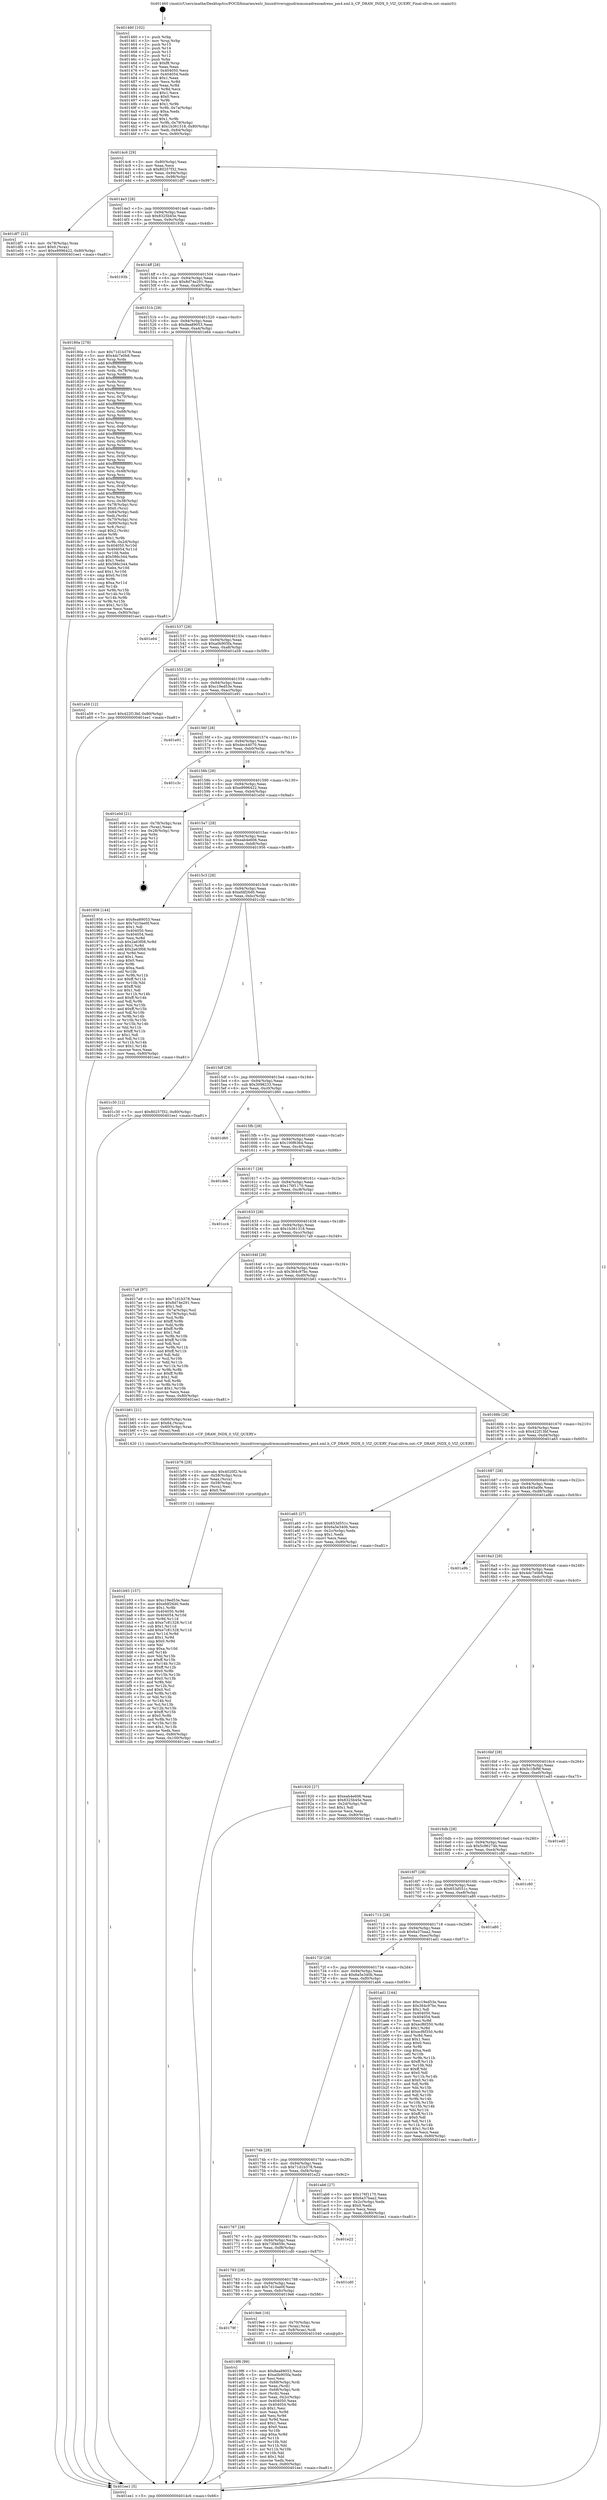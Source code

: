 digraph "0x401460" {
  label = "0x401460 (/mnt/c/Users/mathe/Desktop/tcc/POCII/binaries/extr_linuxdriversgpudrmmsmadrenoadreno_pm4.xml.h_CP_DRAW_INDX_0_VIZ_QUERY_Final-ollvm.out::main(0))"
  labelloc = "t"
  node[shape=record]

  Entry [label="",width=0.3,height=0.3,shape=circle,fillcolor=black,style=filled]
  "0x4014c6" [label="{
     0x4014c6 [29]\l
     | [instrs]\l
     &nbsp;&nbsp;0x4014c6 \<+3\>: mov -0x80(%rbp),%eax\l
     &nbsp;&nbsp;0x4014c9 \<+2\>: mov %eax,%ecx\l
     &nbsp;&nbsp;0x4014cb \<+6\>: sub $0x80257f32,%ecx\l
     &nbsp;&nbsp;0x4014d1 \<+6\>: mov %eax,-0x94(%rbp)\l
     &nbsp;&nbsp;0x4014d7 \<+6\>: mov %ecx,-0x98(%rbp)\l
     &nbsp;&nbsp;0x4014dd \<+6\>: je 0000000000401df7 \<main+0x997\>\l
  }"]
  "0x401df7" [label="{
     0x401df7 [22]\l
     | [instrs]\l
     &nbsp;&nbsp;0x401df7 \<+4\>: mov -0x78(%rbp),%rax\l
     &nbsp;&nbsp;0x401dfb \<+6\>: movl $0x0,(%rax)\l
     &nbsp;&nbsp;0x401e01 \<+7\>: movl $0xe8996422,-0x80(%rbp)\l
     &nbsp;&nbsp;0x401e08 \<+5\>: jmp 0000000000401ee1 \<main+0xa81\>\l
  }"]
  "0x4014e3" [label="{
     0x4014e3 [28]\l
     | [instrs]\l
     &nbsp;&nbsp;0x4014e3 \<+5\>: jmp 00000000004014e8 \<main+0x88\>\l
     &nbsp;&nbsp;0x4014e8 \<+6\>: mov -0x94(%rbp),%eax\l
     &nbsp;&nbsp;0x4014ee \<+5\>: sub $0x8325b45e,%eax\l
     &nbsp;&nbsp;0x4014f3 \<+6\>: mov %eax,-0x9c(%rbp)\l
     &nbsp;&nbsp;0x4014f9 \<+6\>: je 000000000040193b \<main+0x4db\>\l
  }"]
  Exit [label="",width=0.3,height=0.3,shape=circle,fillcolor=black,style=filled,peripheries=2]
  "0x40193b" [label="{
     0x40193b\l
  }", style=dashed]
  "0x4014ff" [label="{
     0x4014ff [28]\l
     | [instrs]\l
     &nbsp;&nbsp;0x4014ff \<+5\>: jmp 0000000000401504 \<main+0xa4\>\l
     &nbsp;&nbsp;0x401504 \<+6\>: mov -0x94(%rbp),%eax\l
     &nbsp;&nbsp;0x40150a \<+5\>: sub $0x8d74e291,%eax\l
     &nbsp;&nbsp;0x40150f \<+6\>: mov %eax,-0xa0(%rbp)\l
     &nbsp;&nbsp;0x401515 \<+6\>: je 000000000040180a \<main+0x3aa\>\l
  }"]
  "0x401b93" [label="{
     0x401b93 [157]\l
     | [instrs]\l
     &nbsp;&nbsp;0x401b93 \<+5\>: mov $0xc19ed53e,%esi\l
     &nbsp;&nbsp;0x401b98 \<+5\>: mov $0xefdf26d0,%edx\l
     &nbsp;&nbsp;0x401b9d \<+3\>: mov $0x1,%r8b\l
     &nbsp;&nbsp;0x401ba0 \<+8\>: mov 0x404050,%r9d\l
     &nbsp;&nbsp;0x401ba8 \<+8\>: mov 0x404054,%r10d\l
     &nbsp;&nbsp;0x401bb0 \<+3\>: mov %r9d,%r11d\l
     &nbsp;&nbsp;0x401bb3 \<+7\>: sub $0xe7c81328,%r11d\l
     &nbsp;&nbsp;0x401bba \<+4\>: sub $0x1,%r11d\l
     &nbsp;&nbsp;0x401bbe \<+7\>: add $0xe7c81328,%r11d\l
     &nbsp;&nbsp;0x401bc5 \<+4\>: imul %r11d,%r9d\l
     &nbsp;&nbsp;0x401bc9 \<+4\>: and $0x1,%r9d\l
     &nbsp;&nbsp;0x401bcd \<+4\>: cmp $0x0,%r9d\l
     &nbsp;&nbsp;0x401bd1 \<+3\>: sete %bl\l
     &nbsp;&nbsp;0x401bd4 \<+4\>: cmp $0xa,%r10d\l
     &nbsp;&nbsp;0x401bd8 \<+4\>: setl %r14b\l
     &nbsp;&nbsp;0x401bdc \<+3\>: mov %bl,%r15b\l
     &nbsp;&nbsp;0x401bdf \<+4\>: xor $0xff,%r15b\l
     &nbsp;&nbsp;0x401be3 \<+3\>: mov %r14b,%r12b\l
     &nbsp;&nbsp;0x401be6 \<+4\>: xor $0xff,%r12b\l
     &nbsp;&nbsp;0x401bea \<+4\>: xor $0x0,%r8b\l
     &nbsp;&nbsp;0x401bee \<+3\>: mov %r15b,%r13b\l
     &nbsp;&nbsp;0x401bf1 \<+4\>: and $0x0,%r13b\l
     &nbsp;&nbsp;0x401bf5 \<+3\>: and %r8b,%bl\l
     &nbsp;&nbsp;0x401bf8 \<+3\>: mov %r12b,%cl\l
     &nbsp;&nbsp;0x401bfb \<+3\>: and $0x0,%cl\l
     &nbsp;&nbsp;0x401bfe \<+3\>: and %r8b,%r14b\l
     &nbsp;&nbsp;0x401c01 \<+3\>: or %bl,%r13b\l
     &nbsp;&nbsp;0x401c04 \<+3\>: or %r14b,%cl\l
     &nbsp;&nbsp;0x401c07 \<+3\>: xor %cl,%r13b\l
     &nbsp;&nbsp;0x401c0a \<+3\>: or %r12b,%r15b\l
     &nbsp;&nbsp;0x401c0d \<+4\>: xor $0xff,%r15b\l
     &nbsp;&nbsp;0x401c11 \<+4\>: or $0x0,%r8b\l
     &nbsp;&nbsp;0x401c15 \<+3\>: and %r8b,%r15b\l
     &nbsp;&nbsp;0x401c18 \<+3\>: or %r15b,%r13b\l
     &nbsp;&nbsp;0x401c1b \<+4\>: test $0x1,%r13b\l
     &nbsp;&nbsp;0x401c1f \<+3\>: cmovne %edx,%esi\l
     &nbsp;&nbsp;0x401c22 \<+3\>: mov %esi,-0x80(%rbp)\l
     &nbsp;&nbsp;0x401c25 \<+6\>: mov %eax,-0x100(%rbp)\l
     &nbsp;&nbsp;0x401c2b \<+5\>: jmp 0000000000401ee1 \<main+0xa81\>\l
  }"]
  "0x40180a" [label="{
     0x40180a [278]\l
     | [instrs]\l
     &nbsp;&nbsp;0x40180a \<+5\>: mov $0x71d1b378,%eax\l
     &nbsp;&nbsp;0x40180f \<+5\>: mov $0x4dc7e0b8,%ecx\l
     &nbsp;&nbsp;0x401814 \<+3\>: mov %rsp,%rdx\l
     &nbsp;&nbsp;0x401817 \<+4\>: add $0xfffffffffffffff0,%rdx\l
     &nbsp;&nbsp;0x40181b \<+3\>: mov %rdx,%rsp\l
     &nbsp;&nbsp;0x40181e \<+4\>: mov %rdx,-0x78(%rbp)\l
     &nbsp;&nbsp;0x401822 \<+3\>: mov %rsp,%rdx\l
     &nbsp;&nbsp;0x401825 \<+4\>: add $0xfffffffffffffff0,%rdx\l
     &nbsp;&nbsp;0x401829 \<+3\>: mov %rdx,%rsp\l
     &nbsp;&nbsp;0x40182c \<+3\>: mov %rsp,%rsi\l
     &nbsp;&nbsp;0x40182f \<+4\>: add $0xfffffffffffffff0,%rsi\l
     &nbsp;&nbsp;0x401833 \<+3\>: mov %rsi,%rsp\l
     &nbsp;&nbsp;0x401836 \<+4\>: mov %rsi,-0x70(%rbp)\l
     &nbsp;&nbsp;0x40183a \<+3\>: mov %rsp,%rsi\l
     &nbsp;&nbsp;0x40183d \<+4\>: add $0xfffffffffffffff0,%rsi\l
     &nbsp;&nbsp;0x401841 \<+3\>: mov %rsi,%rsp\l
     &nbsp;&nbsp;0x401844 \<+4\>: mov %rsi,-0x68(%rbp)\l
     &nbsp;&nbsp;0x401848 \<+3\>: mov %rsp,%rsi\l
     &nbsp;&nbsp;0x40184b \<+4\>: add $0xfffffffffffffff0,%rsi\l
     &nbsp;&nbsp;0x40184f \<+3\>: mov %rsi,%rsp\l
     &nbsp;&nbsp;0x401852 \<+4\>: mov %rsi,-0x60(%rbp)\l
     &nbsp;&nbsp;0x401856 \<+3\>: mov %rsp,%rsi\l
     &nbsp;&nbsp;0x401859 \<+4\>: add $0xfffffffffffffff0,%rsi\l
     &nbsp;&nbsp;0x40185d \<+3\>: mov %rsi,%rsp\l
     &nbsp;&nbsp;0x401860 \<+4\>: mov %rsi,-0x58(%rbp)\l
     &nbsp;&nbsp;0x401864 \<+3\>: mov %rsp,%rsi\l
     &nbsp;&nbsp;0x401867 \<+4\>: add $0xfffffffffffffff0,%rsi\l
     &nbsp;&nbsp;0x40186b \<+3\>: mov %rsi,%rsp\l
     &nbsp;&nbsp;0x40186e \<+4\>: mov %rsi,-0x50(%rbp)\l
     &nbsp;&nbsp;0x401872 \<+3\>: mov %rsp,%rsi\l
     &nbsp;&nbsp;0x401875 \<+4\>: add $0xfffffffffffffff0,%rsi\l
     &nbsp;&nbsp;0x401879 \<+3\>: mov %rsi,%rsp\l
     &nbsp;&nbsp;0x40187c \<+4\>: mov %rsi,-0x48(%rbp)\l
     &nbsp;&nbsp;0x401880 \<+3\>: mov %rsp,%rsi\l
     &nbsp;&nbsp;0x401883 \<+4\>: add $0xfffffffffffffff0,%rsi\l
     &nbsp;&nbsp;0x401887 \<+3\>: mov %rsi,%rsp\l
     &nbsp;&nbsp;0x40188a \<+4\>: mov %rsi,-0x40(%rbp)\l
     &nbsp;&nbsp;0x40188e \<+3\>: mov %rsp,%rsi\l
     &nbsp;&nbsp;0x401891 \<+4\>: add $0xfffffffffffffff0,%rsi\l
     &nbsp;&nbsp;0x401895 \<+3\>: mov %rsi,%rsp\l
     &nbsp;&nbsp;0x401898 \<+4\>: mov %rsi,-0x38(%rbp)\l
     &nbsp;&nbsp;0x40189c \<+4\>: mov -0x78(%rbp),%rsi\l
     &nbsp;&nbsp;0x4018a0 \<+6\>: movl $0x0,(%rsi)\l
     &nbsp;&nbsp;0x4018a6 \<+6\>: mov -0x84(%rbp),%edi\l
     &nbsp;&nbsp;0x4018ac \<+2\>: mov %edi,(%rdx)\l
     &nbsp;&nbsp;0x4018ae \<+4\>: mov -0x70(%rbp),%rsi\l
     &nbsp;&nbsp;0x4018b2 \<+7\>: mov -0x90(%rbp),%r8\l
     &nbsp;&nbsp;0x4018b9 \<+3\>: mov %r8,(%rsi)\l
     &nbsp;&nbsp;0x4018bc \<+3\>: cmpl $0x2,(%rdx)\l
     &nbsp;&nbsp;0x4018bf \<+4\>: setne %r9b\l
     &nbsp;&nbsp;0x4018c3 \<+4\>: and $0x1,%r9b\l
     &nbsp;&nbsp;0x4018c7 \<+4\>: mov %r9b,-0x2d(%rbp)\l
     &nbsp;&nbsp;0x4018cb \<+8\>: mov 0x404050,%r10d\l
     &nbsp;&nbsp;0x4018d3 \<+8\>: mov 0x404054,%r11d\l
     &nbsp;&nbsp;0x4018db \<+3\>: mov %r10d,%ebx\l
     &nbsp;&nbsp;0x4018de \<+6\>: sub $0x586c344,%ebx\l
     &nbsp;&nbsp;0x4018e4 \<+3\>: sub $0x1,%ebx\l
     &nbsp;&nbsp;0x4018e7 \<+6\>: add $0x586c344,%ebx\l
     &nbsp;&nbsp;0x4018ed \<+4\>: imul %ebx,%r10d\l
     &nbsp;&nbsp;0x4018f1 \<+4\>: and $0x1,%r10d\l
     &nbsp;&nbsp;0x4018f5 \<+4\>: cmp $0x0,%r10d\l
     &nbsp;&nbsp;0x4018f9 \<+4\>: sete %r9b\l
     &nbsp;&nbsp;0x4018fd \<+4\>: cmp $0xa,%r11d\l
     &nbsp;&nbsp;0x401901 \<+4\>: setl %r14b\l
     &nbsp;&nbsp;0x401905 \<+3\>: mov %r9b,%r15b\l
     &nbsp;&nbsp;0x401908 \<+3\>: and %r14b,%r15b\l
     &nbsp;&nbsp;0x40190b \<+3\>: xor %r14b,%r9b\l
     &nbsp;&nbsp;0x40190e \<+3\>: or %r9b,%r15b\l
     &nbsp;&nbsp;0x401911 \<+4\>: test $0x1,%r15b\l
     &nbsp;&nbsp;0x401915 \<+3\>: cmovne %ecx,%eax\l
     &nbsp;&nbsp;0x401918 \<+3\>: mov %eax,-0x80(%rbp)\l
     &nbsp;&nbsp;0x40191b \<+5\>: jmp 0000000000401ee1 \<main+0xa81\>\l
  }"]
  "0x40151b" [label="{
     0x40151b [28]\l
     | [instrs]\l
     &nbsp;&nbsp;0x40151b \<+5\>: jmp 0000000000401520 \<main+0xc0\>\l
     &nbsp;&nbsp;0x401520 \<+6\>: mov -0x94(%rbp),%eax\l
     &nbsp;&nbsp;0x401526 \<+5\>: sub $0x8ea89053,%eax\l
     &nbsp;&nbsp;0x40152b \<+6\>: mov %eax,-0xa4(%rbp)\l
     &nbsp;&nbsp;0x401531 \<+6\>: je 0000000000401e64 \<main+0xa04\>\l
  }"]
  "0x401b76" [label="{
     0x401b76 [29]\l
     | [instrs]\l
     &nbsp;&nbsp;0x401b76 \<+10\>: movabs $0x4020f2,%rdi\l
     &nbsp;&nbsp;0x401b80 \<+4\>: mov -0x58(%rbp),%rcx\l
     &nbsp;&nbsp;0x401b84 \<+2\>: mov %eax,(%rcx)\l
     &nbsp;&nbsp;0x401b86 \<+4\>: mov -0x58(%rbp),%rcx\l
     &nbsp;&nbsp;0x401b8a \<+2\>: mov (%rcx),%esi\l
     &nbsp;&nbsp;0x401b8c \<+2\>: mov $0x0,%al\l
     &nbsp;&nbsp;0x401b8e \<+5\>: call 0000000000401030 \<printf@plt\>\l
     | [calls]\l
     &nbsp;&nbsp;0x401030 \{1\} (unknown)\l
  }"]
  "0x401e64" [label="{
     0x401e64\l
  }", style=dashed]
  "0x401537" [label="{
     0x401537 [28]\l
     | [instrs]\l
     &nbsp;&nbsp;0x401537 \<+5\>: jmp 000000000040153c \<main+0xdc\>\l
     &nbsp;&nbsp;0x40153c \<+6\>: mov -0x94(%rbp),%eax\l
     &nbsp;&nbsp;0x401542 \<+5\>: sub $0xa0b905fa,%eax\l
     &nbsp;&nbsp;0x401547 \<+6\>: mov %eax,-0xa8(%rbp)\l
     &nbsp;&nbsp;0x40154d \<+6\>: je 0000000000401a59 \<main+0x5f9\>\l
  }"]
  "0x4019f6" [label="{
     0x4019f6 [99]\l
     | [instrs]\l
     &nbsp;&nbsp;0x4019f6 \<+5\>: mov $0x8ea89053,%ecx\l
     &nbsp;&nbsp;0x4019fb \<+5\>: mov $0xa0b905fa,%edx\l
     &nbsp;&nbsp;0x401a00 \<+2\>: xor %esi,%esi\l
     &nbsp;&nbsp;0x401a02 \<+4\>: mov -0x68(%rbp),%rdi\l
     &nbsp;&nbsp;0x401a06 \<+2\>: mov %eax,(%rdi)\l
     &nbsp;&nbsp;0x401a08 \<+4\>: mov -0x68(%rbp),%rdi\l
     &nbsp;&nbsp;0x401a0c \<+2\>: mov (%rdi),%eax\l
     &nbsp;&nbsp;0x401a0e \<+3\>: mov %eax,-0x2c(%rbp)\l
     &nbsp;&nbsp;0x401a11 \<+7\>: mov 0x404050,%eax\l
     &nbsp;&nbsp;0x401a18 \<+8\>: mov 0x404054,%r8d\l
     &nbsp;&nbsp;0x401a20 \<+3\>: sub $0x1,%esi\l
     &nbsp;&nbsp;0x401a23 \<+3\>: mov %eax,%r9d\l
     &nbsp;&nbsp;0x401a26 \<+3\>: add %esi,%r9d\l
     &nbsp;&nbsp;0x401a29 \<+4\>: imul %r9d,%eax\l
     &nbsp;&nbsp;0x401a2d \<+3\>: and $0x1,%eax\l
     &nbsp;&nbsp;0x401a30 \<+3\>: cmp $0x0,%eax\l
     &nbsp;&nbsp;0x401a33 \<+4\>: sete %r10b\l
     &nbsp;&nbsp;0x401a37 \<+4\>: cmp $0xa,%r8d\l
     &nbsp;&nbsp;0x401a3b \<+4\>: setl %r11b\l
     &nbsp;&nbsp;0x401a3f \<+3\>: mov %r10b,%bl\l
     &nbsp;&nbsp;0x401a42 \<+3\>: and %r11b,%bl\l
     &nbsp;&nbsp;0x401a45 \<+3\>: xor %r11b,%r10b\l
     &nbsp;&nbsp;0x401a48 \<+3\>: or %r10b,%bl\l
     &nbsp;&nbsp;0x401a4b \<+3\>: test $0x1,%bl\l
     &nbsp;&nbsp;0x401a4e \<+3\>: cmovne %edx,%ecx\l
     &nbsp;&nbsp;0x401a51 \<+3\>: mov %ecx,-0x80(%rbp)\l
     &nbsp;&nbsp;0x401a54 \<+5\>: jmp 0000000000401ee1 \<main+0xa81\>\l
  }"]
  "0x401a59" [label="{
     0x401a59 [12]\l
     | [instrs]\l
     &nbsp;&nbsp;0x401a59 \<+7\>: movl $0x422f13bf,-0x80(%rbp)\l
     &nbsp;&nbsp;0x401a60 \<+5\>: jmp 0000000000401ee1 \<main+0xa81\>\l
  }"]
  "0x401553" [label="{
     0x401553 [28]\l
     | [instrs]\l
     &nbsp;&nbsp;0x401553 \<+5\>: jmp 0000000000401558 \<main+0xf8\>\l
     &nbsp;&nbsp;0x401558 \<+6\>: mov -0x94(%rbp),%eax\l
     &nbsp;&nbsp;0x40155e \<+5\>: sub $0xc19ed53e,%eax\l
     &nbsp;&nbsp;0x401563 \<+6\>: mov %eax,-0xac(%rbp)\l
     &nbsp;&nbsp;0x401569 \<+6\>: je 0000000000401e91 \<main+0xa31\>\l
  }"]
  "0x40179f" [label="{
     0x40179f\l
  }", style=dashed]
  "0x401e91" [label="{
     0x401e91\l
  }", style=dashed]
  "0x40156f" [label="{
     0x40156f [28]\l
     | [instrs]\l
     &nbsp;&nbsp;0x40156f \<+5\>: jmp 0000000000401574 \<main+0x114\>\l
     &nbsp;&nbsp;0x401574 \<+6\>: mov -0x94(%rbp),%eax\l
     &nbsp;&nbsp;0x40157a \<+5\>: sub $0xdec44070,%eax\l
     &nbsp;&nbsp;0x40157f \<+6\>: mov %eax,-0xb0(%rbp)\l
     &nbsp;&nbsp;0x401585 \<+6\>: je 0000000000401c3c \<main+0x7dc\>\l
  }"]
  "0x4019e6" [label="{
     0x4019e6 [16]\l
     | [instrs]\l
     &nbsp;&nbsp;0x4019e6 \<+4\>: mov -0x70(%rbp),%rax\l
     &nbsp;&nbsp;0x4019ea \<+3\>: mov (%rax),%rax\l
     &nbsp;&nbsp;0x4019ed \<+4\>: mov 0x8(%rax),%rdi\l
     &nbsp;&nbsp;0x4019f1 \<+5\>: call 0000000000401040 \<atoi@plt\>\l
     | [calls]\l
     &nbsp;&nbsp;0x401040 \{1\} (unknown)\l
  }"]
  "0x401c3c" [label="{
     0x401c3c\l
  }", style=dashed]
  "0x40158b" [label="{
     0x40158b [28]\l
     | [instrs]\l
     &nbsp;&nbsp;0x40158b \<+5\>: jmp 0000000000401590 \<main+0x130\>\l
     &nbsp;&nbsp;0x401590 \<+6\>: mov -0x94(%rbp),%eax\l
     &nbsp;&nbsp;0x401596 \<+5\>: sub $0xe8996422,%eax\l
     &nbsp;&nbsp;0x40159b \<+6\>: mov %eax,-0xb4(%rbp)\l
     &nbsp;&nbsp;0x4015a1 \<+6\>: je 0000000000401e0d \<main+0x9ad\>\l
  }"]
  "0x401783" [label="{
     0x401783 [28]\l
     | [instrs]\l
     &nbsp;&nbsp;0x401783 \<+5\>: jmp 0000000000401788 \<main+0x328\>\l
     &nbsp;&nbsp;0x401788 \<+6\>: mov -0x94(%rbp),%eax\l
     &nbsp;&nbsp;0x40178e \<+5\>: sub $0x7d10ae0f,%eax\l
     &nbsp;&nbsp;0x401793 \<+6\>: mov %eax,-0xfc(%rbp)\l
     &nbsp;&nbsp;0x401799 \<+6\>: je 00000000004019e6 \<main+0x586\>\l
  }"]
  "0x401e0d" [label="{
     0x401e0d [21]\l
     | [instrs]\l
     &nbsp;&nbsp;0x401e0d \<+4\>: mov -0x78(%rbp),%rax\l
     &nbsp;&nbsp;0x401e11 \<+2\>: mov (%rax),%eax\l
     &nbsp;&nbsp;0x401e13 \<+4\>: lea -0x28(%rbp),%rsp\l
     &nbsp;&nbsp;0x401e17 \<+1\>: pop %rbx\l
     &nbsp;&nbsp;0x401e18 \<+2\>: pop %r12\l
     &nbsp;&nbsp;0x401e1a \<+2\>: pop %r13\l
     &nbsp;&nbsp;0x401e1c \<+2\>: pop %r14\l
     &nbsp;&nbsp;0x401e1e \<+2\>: pop %r15\l
     &nbsp;&nbsp;0x401e20 \<+1\>: pop %rbp\l
     &nbsp;&nbsp;0x401e21 \<+1\>: ret\l
  }"]
  "0x4015a7" [label="{
     0x4015a7 [28]\l
     | [instrs]\l
     &nbsp;&nbsp;0x4015a7 \<+5\>: jmp 00000000004015ac \<main+0x14c\>\l
     &nbsp;&nbsp;0x4015ac \<+6\>: mov -0x94(%rbp),%eax\l
     &nbsp;&nbsp;0x4015b2 \<+5\>: sub $0xeab4e606,%eax\l
     &nbsp;&nbsp;0x4015b7 \<+6\>: mov %eax,-0xb8(%rbp)\l
     &nbsp;&nbsp;0x4015bd \<+6\>: je 0000000000401956 \<main+0x4f6\>\l
  }"]
  "0x401cd0" [label="{
     0x401cd0\l
  }", style=dashed]
  "0x401956" [label="{
     0x401956 [144]\l
     | [instrs]\l
     &nbsp;&nbsp;0x401956 \<+5\>: mov $0x8ea89053,%eax\l
     &nbsp;&nbsp;0x40195b \<+5\>: mov $0x7d10ae0f,%ecx\l
     &nbsp;&nbsp;0x401960 \<+2\>: mov $0x1,%dl\l
     &nbsp;&nbsp;0x401962 \<+7\>: mov 0x404050,%esi\l
     &nbsp;&nbsp;0x401969 \<+7\>: mov 0x404054,%edi\l
     &nbsp;&nbsp;0x401970 \<+3\>: mov %esi,%r8d\l
     &nbsp;&nbsp;0x401973 \<+7\>: sub $0x2a63f08,%r8d\l
     &nbsp;&nbsp;0x40197a \<+4\>: sub $0x1,%r8d\l
     &nbsp;&nbsp;0x40197e \<+7\>: add $0x2a63f08,%r8d\l
     &nbsp;&nbsp;0x401985 \<+4\>: imul %r8d,%esi\l
     &nbsp;&nbsp;0x401989 \<+3\>: and $0x1,%esi\l
     &nbsp;&nbsp;0x40198c \<+3\>: cmp $0x0,%esi\l
     &nbsp;&nbsp;0x40198f \<+4\>: sete %r9b\l
     &nbsp;&nbsp;0x401993 \<+3\>: cmp $0xa,%edi\l
     &nbsp;&nbsp;0x401996 \<+4\>: setl %r10b\l
     &nbsp;&nbsp;0x40199a \<+3\>: mov %r9b,%r11b\l
     &nbsp;&nbsp;0x40199d \<+4\>: xor $0xff,%r11b\l
     &nbsp;&nbsp;0x4019a1 \<+3\>: mov %r10b,%bl\l
     &nbsp;&nbsp;0x4019a4 \<+3\>: xor $0xff,%bl\l
     &nbsp;&nbsp;0x4019a7 \<+3\>: xor $0x1,%dl\l
     &nbsp;&nbsp;0x4019aa \<+3\>: mov %r11b,%r14b\l
     &nbsp;&nbsp;0x4019ad \<+4\>: and $0xff,%r14b\l
     &nbsp;&nbsp;0x4019b1 \<+3\>: and %dl,%r9b\l
     &nbsp;&nbsp;0x4019b4 \<+3\>: mov %bl,%r15b\l
     &nbsp;&nbsp;0x4019b7 \<+4\>: and $0xff,%r15b\l
     &nbsp;&nbsp;0x4019bb \<+3\>: and %dl,%r10b\l
     &nbsp;&nbsp;0x4019be \<+3\>: or %r9b,%r14b\l
     &nbsp;&nbsp;0x4019c1 \<+3\>: or %r10b,%r15b\l
     &nbsp;&nbsp;0x4019c4 \<+3\>: xor %r15b,%r14b\l
     &nbsp;&nbsp;0x4019c7 \<+3\>: or %bl,%r11b\l
     &nbsp;&nbsp;0x4019ca \<+4\>: xor $0xff,%r11b\l
     &nbsp;&nbsp;0x4019ce \<+3\>: or $0x1,%dl\l
     &nbsp;&nbsp;0x4019d1 \<+3\>: and %dl,%r11b\l
     &nbsp;&nbsp;0x4019d4 \<+3\>: or %r11b,%r14b\l
     &nbsp;&nbsp;0x4019d7 \<+4\>: test $0x1,%r14b\l
     &nbsp;&nbsp;0x4019db \<+3\>: cmovne %ecx,%eax\l
     &nbsp;&nbsp;0x4019de \<+3\>: mov %eax,-0x80(%rbp)\l
     &nbsp;&nbsp;0x4019e1 \<+5\>: jmp 0000000000401ee1 \<main+0xa81\>\l
  }"]
  "0x4015c3" [label="{
     0x4015c3 [28]\l
     | [instrs]\l
     &nbsp;&nbsp;0x4015c3 \<+5\>: jmp 00000000004015c8 \<main+0x168\>\l
     &nbsp;&nbsp;0x4015c8 \<+6\>: mov -0x94(%rbp),%eax\l
     &nbsp;&nbsp;0x4015ce \<+5\>: sub $0xefdf26d0,%eax\l
     &nbsp;&nbsp;0x4015d3 \<+6\>: mov %eax,-0xbc(%rbp)\l
     &nbsp;&nbsp;0x4015d9 \<+6\>: je 0000000000401c30 \<main+0x7d0\>\l
  }"]
  "0x401767" [label="{
     0x401767 [28]\l
     | [instrs]\l
     &nbsp;&nbsp;0x401767 \<+5\>: jmp 000000000040176c \<main+0x30c\>\l
     &nbsp;&nbsp;0x40176c \<+6\>: mov -0x94(%rbp),%eax\l
     &nbsp;&nbsp;0x401772 \<+5\>: sub $0x73f4659c,%eax\l
     &nbsp;&nbsp;0x401777 \<+6\>: mov %eax,-0xf8(%rbp)\l
     &nbsp;&nbsp;0x40177d \<+6\>: je 0000000000401cd0 \<main+0x870\>\l
  }"]
  "0x401c30" [label="{
     0x401c30 [12]\l
     | [instrs]\l
     &nbsp;&nbsp;0x401c30 \<+7\>: movl $0x80257f32,-0x80(%rbp)\l
     &nbsp;&nbsp;0x401c37 \<+5\>: jmp 0000000000401ee1 \<main+0xa81\>\l
  }"]
  "0x4015df" [label="{
     0x4015df [28]\l
     | [instrs]\l
     &nbsp;&nbsp;0x4015df \<+5\>: jmp 00000000004015e4 \<main+0x184\>\l
     &nbsp;&nbsp;0x4015e4 \<+6\>: mov -0x94(%rbp),%eax\l
     &nbsp;&nbsp;0x4015ea \<+5\>: sub $0x3098233,%eax\l
     &nbsp;&nbsp;0x4015ef \<+6\>: mov %eax,-0xc0(%rbp)\l
     &nbsp;&nbsp;0x4015f5 \<+6\>: je 0000000000401d60 \<main+0x900\>\l
  }"]
  "0x401e22" [label="{
     0x401e22\l
  }", style=dashed]
  "0x401d60" [label="{
     0x401d60\l
  }", style=dashed]
  "0x4015fb" [label="{
     0x4015fb [28]\l
     | [instrs]\l
     &nbsp;&nbsp;0x4015fb \<+5\>: jmp 0000000000401600 \<main+0x1a0\>\l
     &nbsp;&nbsp;0x401600 \<+6\>: mov -0x94(%rbp),%eax\l
     &nbsp;&nbsp;0x401606 \<+5\>: sub $0x100f6364,%eax\l
     &nbsp;&nbsp;0x40160b \<+6\>: mov %eax,-0xc4(%rbp)\l
     &nbsp;&nbsp;0x401611 \<+6\>: je 0000000000401deb \<main+0x98b\>\l
  }"]
  "0x40174b" [label="{
     0x40174b [28]\l
     | [instrs]\l
     &nbsp;&nbsp;0x40174b \<+5\>: jmp 0000000000401750 \<main+0x2f0\>\l
     &nbsp;&nbsp;0x401750 \<+6\>: mov -0x94(%rbp),%eax\l
     &nbsp;&nbsp;0x401756 \<+5\>: sub $0x71d1b378,%eax\l
     &nbsp;&nbsp;0x40175b \<+6\>: mov %eax,-0xf4(%rbp)\l
     &nbsp;&nbsp;0x401761 \<+6\>: je 0000000000401e22 \<main+0x9c2\>\l
  }"]
  "0x401deb" [label="{
     0x401deb\l
  }", style=dashed]
  "0x401617" [label="{
     0x401617 [28]\l
     | [instrs]\l
     &nbsp;&nbsp;0x401617 \<+5\>: jmp 000000000040161c \<main+0x1bc\>\l
     &nbsp;&nbsp;0x40161c \<+6\>: mov -0x94(%rbp),%eax\l
     &nbsp;&nbsp;0x401622 \<+5\>: sub $0x176f1170,%eax\l
     &nbsp;&nbsp;0x401627 \<+6\>: mov %eax,-0xc8(%rbp)\l
     &nbsp;&nbsp;0x40162d \<+6\>: je 0000000000401cc4 \<main+0x864\>\l
  }"]
  "0x401ab6" [label="{
     0x401ab6 [27]\l
     | [instrs]\l
     &nbsp;&nbsp;0x401ab6 \<+5\>: mov $0x176f1170,%eax\l
     &nbsp;&nbsp;0x401abb \<+5\>: mov $0x6a37baa2,%ecx\l
     &nbsp;&nbsp;0x401ac0 \<+3\>: mov -0x2c(%rbp),%edx\l
     &nbsp;&nbsp;0x401ac3 \<+3\>: cmp $0x0,%edx\l
     &nbsp;&nbsp;0x401ac6 \<+3\>: cmove %ecx,%eax\l
     &nbsp;&nbsp;0x401ac9 \<+3\>: mov %eax,-0x80(%rbp)\l
     &nbsp;&nbsp;0x401acc \<+5\>: jmp 0000000000401ee1 \<main+0xa81\>\l
  }"]
  "0x401cc4" [label="{
     0x401cc4\l
  }", style=dashed]
  "0x401633" [label="{
     0x401633 [28]\l
     | [instrs]\l
     &nbsp;&nbsp;0x401633 \<+5\>: jmp 0000000000401638 \<main+0x1d8\>\l
     &nbsp;&nbsp;0x401638 \<+6\>: mov -0x94(%rbp),%eax\l
     &nbsp;&nbsp;0x40163e \<+5\>: sub $0x1b361318,%eax\l
     &nbsp;&nbsp;0x401643 \<+6\>: mov %eax,-0xcc(%rbp)\l
     &nbsp;&nbsp;0x401649 \<+6\>: je 00000000004017a9 \<main+0x349\>\l
  }"]
  "0x40172f" [label="{
     0x40172f [28]\l
     | [instrs]\l
     &nbsp;&nbsp;0x40172f \<+5\>: jmp 0000000000401734 \<main+0x2d4\>\l
     &nbsp;&nbsp;0x401734 \<+6\>: mov -0x94(%rbp),%eax\l
     &nbsp;&nbsp;0x40173a \<+5\>: sub $0x6a5e340b,%eax\l
     &nbsp;&nbsp;0x40173f \<+6\>: mov %eax,-0xf0(%rbp)\l
     &nbsp;&nbsp;0x401745 \<+6\>: je 0000000000401ab6 \<main+0x656\>\l
  }"]
  "0x4017a9" [label="{
     0x4017a9 [97]\l
     | [instrs]\l
     &nbsp;&nbsp;0x4017a9 \<+5\>: mov $0x71d1b378,%eax\l
     &nbsp;&nbsp;0x4017ae \<+5\>: mov $0x8d74e291,%ecx\l
     &nbsp;&nbsp;0x4017b3 \<+2\>: mov $0x1,%dl\l
     &nbsp;&nbsp;0x4017b5 \<+4\>: mov -0x7a(%rbp),%sil\l
     &nbsp;&nbsp;0x4017b9 \<+4\>: mov -0x79(%rbp),%dil\l
     &nbsp;&nbsp;0x4017bd \<+3\>: mov %sil,%r8b\l
     &nbsp;&nbsp;0x4017c0 \<+4\>: xor $0xff,%r8b\l
     &nbsp;&nbsp;0x4017c4 \<+3\>: mov %dil,%r9b\l
     &nbsp;&nbsp;0x4017c7 \<+4\>: xor $0xff,%r9b\l
     &nbsp;&nbsp;0x4017cb \<+3\>: xor $0x1,%dl\l
     &nbsp;&nbsp;0x4017ce \<+3\>: mov %r8b,%r10b\l
     &nbsp;&nbsp;0x4017d1 \<+4\>: and $0xff,%r10b\l
     &nbsp;&nbsp;0x4017d5 \<+3\>: and %dl,%sil\l
     &nbsp;&nbsp;0x4017d8 \<+3\>: mov %r9b,%r11b\l
     &nbsp;&nbsp;0x4017db \<+4\>: and $0xff,%r11b\l
     &nbsp;&nbsp;0x4017df \<+3\>: and %dl,%dil\l
     &nbsp;&nbsp;0x4017e2 \<+3\>: or %sil,%r10b\l
     &nbsp;&nbsp;0x4017e5 \<+3\>: or %dil,%r11b\l
     &nbsp;&nbsp;0x4017e8 \<+3\>: xor %r11b,%r10b\l
     &nbsp;&nbsp;0x4017eb \<+3\>: or %r9b,%r8b\l
     &nbsp;&nbsp;0x4017ee \<+4\>: xor $0xff,%r8b\l
     &nbsp;&nbsp;0x4017f2 \<+3\>: or $0x1,%dl\l
     &nbsp;&nbsp;0x4017f5 \<+3\>: and %dl,%r8b\l
     &nbsp;&nbsp;0x4017f8 \<+3\>: or %r8b,%r10b\l
     &nbsp;&nbsp;0x4017fb \<+4\>: test $0x1,%r10b\l
     &nbsp;&nbsp;0x4017ff \<+3\>: cmovne %ecx,%eax\l
     &nbsp;&nbsp;0x401802 \<+3\>: mov %eax,-0x80(%rbp)\l
     &nbsp;&nbsp;0x401805 \<+5\>: jmp 0000000000401ee1 \<main+0xa81\>\l
  }"]
  "0x40164f" [label="{
     0x40164f [28]\l
     | [instrs]\l
     &nbsp;&nbsp;0x40164f \<+5\>: jmp 0000000000401654 \<main+0x1f4\>\l
     &nbsp;&nbsp;0x401654 \<+6\>: mov -0x94(%rbp),%eax\l
     &nbsp;&nbsp;0x40165a \<+5\>: sub $0x364c97bc,%eax\l
     &nbsp;&nbsp;0x40165f \<+6\>: mov %eax,-0xd0(%rbp)\l
     &nbsp;&nbsp;0x401665 \<+6\>: je 0000000000401b61 \<main+0x701\>\l
  }"]
  "0x401ee1" [label="{
     0x401ee1 [5]\l
     | [instrs]\l
     &nbsp;&nbsp;0x401ee1 \<+5\>: jmp 00000000004014c6 \<main+0x66\>\l
  }"]
  "0x401460" [label="{
     0x401460 [102]\l
     | [instrs]\l
     &nbsp;&nbsp;0x401460 \<+1\>: push %rbp\l
     &nbsp;&nbsp;0x401461 \<+3\>: mov %rsp,%rbp\l
     &nbsp;&nbsp;0x401464 \<+2\>: push %r15\l
     &nbsp;&nbsp;0x401466 \<+2\>: push %r14\l
     &nbsp;&nbsp;0x401468 \<+2\>: push %r13\l
     &nbsp;&nbsp;0x40146a \<+2\>: push %r12\l
     &nbsp;&nbsp;0x40146c \<+1\>: push %rbx\l
     &nbsp;&nbsp;0x40146d \<+7\>: sub $0xf8,%rsp\l
     &nbsp;&nbsp;0x401474 \<+2\>: xor %eax,%eax\l
     &nbsp;&nbsp;0x401476 \<+7\>: mov 0x404050,%ecx\l
     &nbsp;&nbsp;0x40147d \<+7\>: mov 0x404054,%edx\l
     &nbsp;&nbsp;0x401484 \<+3\>: sub $0x1,%eax\l
     &nbsp;&nbsp;0x401487 \<+3\>: mov %ecx,%r8d\l
     &nbsp;&nbsp;0x40148a \<+3\>: add %eax,%r8d\l
     &nbsp;&nbsp;0x40148d \<+4\>: imul %r8d,%ecx\l
     &nbsp;&nbsp;0x401491 \<+3\>: and $0x1,%ecx\l
     &nbsp;&nbsp;0x401494 \<+3\>: cmp $0x0,%ecx\l
     &nbsp;&nbsp;0x401497 \<+4\>: sete %r9b\l
     &nbsp;&nbsp;0x40149b \<+4\>: and $0x1,%r9b\l
     &nbsp;&nbsp;0x40149f \<+4\>: mov %r9b,-0x7a(%rbp)\l
     &nbsp;&nbsp;0x4014a3 \<+3\>: cmp $0xa,%edx\l
     &nbsp;&nbsp;0x4014a6 \<+4\>: setl %r9b\l
     &nbsp;&nbsp;0x4014aa \<+4\>: and $0x1,%r9b\l
     &nbsp;&nbsp;0x4014ae \<+4\>: mov %r9b,-0x79(%rbp)\l
     &nbsp;&nbsp;0x4014b2 \<+7\>: movl $0x1b361318,-0x80(%rbp)\l
     &nbsp;&nbsp;0x4014b9 \<+6\>: mov %edi,-0x84(%rbp)\l
     &nbsp;&nbsp;0x4014bf \<+7\>: mov %rsi,-0x90(%rbp)\l
  }"]
  "0x401ad1" [label="{
     0x401ad1 [144]\l
     | [instrs]\l
     &nbsp;&nbsp;0x401ad1 \<+5\>: mov $0xc19ed53e,%eax\l
     &nbsp;&nbsp;0x401ad6 \<+5\>: mov $0x364c97bc,%ecx\l
     &nbsp;&nbsp;0x401adb \<+2\>: mov $0x1,%dl\l
     &nbsp;&nbsp;0x401add \<+7\>: mov 0x404050,%esi\l
     &nbsp;&nbsp;0x401ae4 \<+7\>: mov 0x404054,%edi\l
     &nbsp;&nbsp;0x401aeb \<+3\>: mov %esi,%r8d\l
     &nbsp;&nbsp;0x401aee \<+7\>: sub $0xecf6f350,%r8d\l
     &nbsp;&nbsp;0x401af5 \<+4\>: sub $0x1,%r8d\l
     &nbsp;&nbsp;0x401af9 \<+7\>: add $0xecf6f350,%r8d\l
     &nbsp;&nbsp;0x401b00 \<+4\>: imul %r8d,%esi\l
     &nbsp;&nbsp;0x401b04 \<+3\>: and $0x1,%esi\l
     &nbsp;&nbsp;0x401b07 \<+3\>: cmp $0x0,%esi\l
     &nbsp;&nbsp;0x401b0a \<+4\>: sete %r9b\l
     &nbsp;&nbsp;0x401b0e \<+3\>: cmp $0xa,%edi\l
     &nbsp;&nbsp;0x401b11 \<+4\>: setl %r10b\l
     &nbsp;&nbsp;0x401b15 \<+3\>: mov %r9b,%r11b\l
     &nbsp;&nbsp;0x401b18 \<+4\>: xor $0xff,%r11b\l
     &nbsp;&nbsp;0x401b1c \<+3\>: mov %r10b,%bl\l
     &nbsp;&nbsp;0x401b1f \<+3\>: xor $0xff,%bl\l
     &nbsp;&nbsp;0x401b22 \<+3\>: xor $0x0,%dl\l
     &nbsp;&nbsp;0x401b25 \<+3\>: mov %r11b,%r14b\l
     &nbsp;&nbsp;0x401b28 \<+4\>: and $0x0,%r14b\l
     &nbsp;&nbsp;0x401b2c \<+3\>: and %dl,%r9b\l
     &nbsp;&nbsp;0x401b2f \<+3\>: mov %bl,%r15b\l
     &nbsp;&nbsp;0x401b32 \<+4\>: and $0x0,%r15b\l
     &nbsp;&nbsp;0x401b36 \<+3\>: and %dl,%r10b\l
     &nbsp;&nbsp;0x401b39 \<+3\>: or %r9b,%r14b\l
     &nbsp;&nbsp;0x401b3c \<+3\>: or %r10b,%r15b\l
     &nbsp;&nbsp;0x401b3f \<+3\>: xor %r15b,%r14b\l
     &nbsp;&nbsp;0x401b42 \<+3\>: or %bl,%r11b\l
     &nbsp;&nbsp;0x401b45 \<+4\>: xor $0xff,%r11b\l
     &nbsp;&nbsp;0x401b49 \<+3\>: or $0x0,%dl\l
     &nbsp;&nbsp;0x401b4c \<+3\>: and %dl,%r11b\l
     &nbsp;&nbsp;0x401b4f \<+3\>: or %r11b,%r14b\l
     &nbsp;&nbsp;0x401b52 \<+4\>: test $0x1,%r14b\l
     &nbsp;&nbsp;0x401b56 \<+3\>: cmovne %ecx,%eax\l
     &nbsp;&nbsp;0x401b59 \<+3\>: mov %eax,-0x80(%rbp)\l
     &nbsp;&nbsp;0x401b5c \<+5\>: jmp 0000000000401ee1 \<main+0xa81\>\l
  }"]
  "0x401713" [label="{
     0x401713 [28]\l
     | [instrs]\l
     &nbsp;&nbsp;0x401713 \<+5\>: jmp 0000000000401718 \<main+0x2b8\>\l
     &nbsp;&nbsp;0x401718 \<+6\>: mov -0x94(%rbp),%eax\l
     &nbsp;&nbsp;0x40171e \<+5\>: sub $0x6a37baa2,%eax\l
     &nbsp;&nbsp;0x401723 \<+6\>: mov %eax,-0xec(%rbp)\l
     &nbsp;&nbsp;0x401729 \<+6\>: je 0000000000401ad1 \<main+0x671\>\l
  }"]
  "0x401b61" [label="{
     0x401b61 [21]\l
     | [instrs]\l
     &nbsp;&nbsp;0x401b61 \<+4\>: mov -0x60(%rbp),%rax\l
     &nbsp;&nbsp;0x401b65 \<+6\>: movl $0x64,(%rax)\l
     &nbsp;&nbsp;0x401b6b \<+4\>: mov -0x60(%rbp),%rax\l
     &nbsp;&nbsp;0x401b6f \<+2\>: mov (%rax),%edi\l
     &nbsp;&nbsp;0x401b71 \<+5\>: call 0000000000401420 \<CP_DRAW_INDX_0_VIZ_QUERY\>\l
     | [calls]\l
     &nbsp;&nbsp;0x401420 \{1\} (/mnt/c/Users/mathe/Desktop/tcc/POCII/binaries/extr_linuxdriversgpudrmmsmadrenoadreno_pm4.xml.h_CP_DRAW_INDX_0_VIZ_QUERY_Final-ollvm.out::CP_DRAW_INDX_0_VIZ_QUERY)\l
  }"]
  "0x40166b" [label="{
     0x40166b [28]\l
     | [instrs]\l
     &nbsp;&nbsp;0x40166b \<+5\>: jmp 0000000000401670 \<main+0x210\>\l
     &nbsp;&nbsp;0x401670 \<+6\>: mov -0x94(%rbp),%eax\l
     &nbsp;&nbsp;0x401676 \<+5\>: sub $0x422f13bf,%eax\l
     &nbsp;&nbsp;0x40167b \<+6\>: mov %eax,-0xd4(%rbp)\l
     &nbsp;&nbsp;0x401681 \<+6\>: je 0000000000401a65 \<main+0x605\>\l
  }"]
  "0x401a80" [label="{
     0x401a80\l
  }", style=dashed]
  "0x401a65" [label="{
     0x401a65 [27]\l
     | [instrs]\l
     &nbsp;&nbsp;0x401a65 \<+5\>: mov $0x653d551c,%eax\l
     &nbsp;&nbsp;0x401a6a \<+5\>: mov $0x6a5e340b,%ecx\l
     &nbsp;&nbsp;0x401a6f \<+3\>: mov -0x2c(%rbp),%edx\l
     &nbsp;&nbsp;0x401a72 \<+3\>: cmp $0x1,%edx\l
     &nbsp;&nbsp;0x401a75 \<+3\>: cmovl %ecx,%eax\l
     &nbsp;&nbsp;0x401a78 \<+3\>: mov %eax,-0x80(%rbp)\l
     &nbsp;&nbsp;0x401a7b \<+5\>: jmp 0000000000401ee1 \<main+0xa81\>\l
  }"]
  "0x401687" [label="{
     0x401687 [28]\l
     | [instrs]\l
     &nbsp;&nbsp;0x401687 \<+5\>: jmp 000000000040168c \<main+0x22c\>\l
     &nbsp;&nbsp;0x40168c \<+6\>: mov -0x94(%rbp),%eax\l
     &nbsp;&nbsp;0x401692 \<+5\>: sub $0x4845a0fe,%eax\l
     &nbsp;&nbsp;0x401697 \<+6\>: mov %eax,-0xd8(%rbp)\l
     &nbsp;&nbsp;0x40169d \<+6\>: je 0000000000401a9b \<main+0x63b\>\l
  }"]
  "0x4016f7" [label="{
     0x4016f7 [28]\l
     | [instrs]\l
     &nbsp;&nbsp;0x4016f7 \<+5\>: jmp 00000000004016fc \<main+0x29c\>\l
     &nbsp;&nbsp;0x4016fc \<+6\>: mov -0x94(%rbp),%eax\l
     &nbsp;&nbsp;0x401702 \<+5\>: sub $0x653d551c,%eax\l
     &nbsp;&nbsp;0x401707 \<+6\>: mov %eax,-0xe8(%rbp)\l
     &nbsp;&nbsp;0x40170d \<+6\>: je 0000000000401a80 \<main+0x620\>\l
  }"]
  "0x401a9b" [label="{
     0x401a9b\l
  }", style=dashed]
  "0x4016a3" [label="{
     0x4016a3 [28]\l
     | [instrs]\l
     &nbsp;&nbsp;0x4016a3 \<+5\>: jmp 00000000004016a8 \<main+0x248\>\l
     &nbsp;&nbsp;0x4016a8 \<+6\>: mov -0x94(%rbp),%eax\l
     &nbsp;&nbsp;0x4016ae \<+5\>: sub $0x4dc7e0b8,%eax\l
     &nbsp;&nbsp;0x4016b3 \<+6\>: mov %eax,-0xdc(%rbp)\l
     &nbsp;&nbsp;0x4016b9 \<+6\>: je 0000000000401920 \<main+0x4c0\>\l
  }"]
  "0x401c80" [label="{
     0x401c80\l
  }", style=dashed]
  "0x401920" [label="{
     0x401920 [27]\l
     | [instrs]\l
     &nbsp;&nbsp;0x401920 \<+5\>: mov $0xeab4e606,%eax\l
     &nbsp;&nbsp;0x401925 \<+5\>: mov $0x8325b45e,%ecx\l
     &nbsp;&nbsp;0x40192a \<+3\>: mov -0x2d(%rbp),%dl\l
     &nbsp;&nbsp;0x40192d \<+3\>: test $0x1,%dl\l
     &nbsp;&nbsp;0x401930 \<+3\>: cmovne %ecx,%eax\l
     &nbsp;&nbsp;0x401933 \<+3\>: mov %eax,-0x80(%rbp)\l
     &nbsp;&nbsp;0x401936 \<+5\>: jmp 0000000000401ee1 \<main+0xa81\>\l
  }"]
  "0x4016bf" [label="{
     0x4016bf [28]\l
     | [instrs]\l
     &nbsp;&nbsp;0x4016bf \<+5\>: jmp 00000000004016c4 \<main+0x264\>\l
     &nbsp;&nbsp;0x4016c4 \<+6\>: mov -0x94(%rbp),%eax\l
     &nbsp;&nbsp;0x4016ca \<+5\>: sub $0x5c1fbf9f,%eax\l
     &nbsp;&nbsp;0x4016cf \<+6\>: mov %eax,-0xe0(%rbp)\l
     &nbsp;&nbsp;0x4016d5 \<+6\>: je 0000000000401ed5 \<main+0xa75\>\l
  }"]
  "0x4016db" [label="{
     0x4016db [28]\l
     | [instrs]\l
     &nbsp;&nbsp;0x4016db \<+5\>: jmp 00000000004016e0 \<main+0x280\>\l
     &nbsp;&nbsp;0x4016e0 \<+6\>: mov -0x94(%rbp),%eax\l
     &nbsp;&nbsp;0x4016e6 \<+5\>: sub $0x5c96274b,%eax\l
     &nbsp;&nbsp;0x4016eb \<+6\>: mov %eax,-0xe4(%rbp)\l
     &nbsp;&nbsp;0x4016f1 \<+6\>: je 0000000000401c80 \<main+0x820\>\l
  }"]
  "0x401ed5" [label="{
     0x401ed5\l
  }", style=dashed]
  Entry -> "0x401460" [label=" 1"]
  "0x4014c6" -> "0x401df7" [label=" 1"]
  "0x4014c6" -> "0x4014e3" [label=" 12"]
  "0x401e0d" -> Exit [label=" 1"]
  "0x4014e3" -> "0x40193b" [label=" 0"]
  "0x4014e3" -> "0x4014ff" [label=" 12"]
  "0x401df7" -> "0x401ee1" [label=" 1"]
  "0x4014ff" -> "0x40180a" [label=" 1"]
  "0x4014ff" -> "0x40151b" [label=" 11"]
  "0x401c30" -> "0x401ee1" [label=" 1"]
  "0x40151b" -> "0x401e64" [label=" 0"]
  "0x40151b" -> "0x401537" [label=" 11"]
  "0x401b93" -> "0x401ee1" [label=" 1"]
  "0x401537" -> "0x401a59" [label=" 1"]
  "0x401537" -> "0x401553" [label=" 10"]
  "0x401b76" -> "0x401b93" [label=" 1"]
  "0x401553" -> "0x401e91" [label=" 0"]
  "0x401553" -> "0x40156f" [label=" 10"]
  "0x401b61" -> "0x401b76" [label=" 1"]
  "0x40156f" -> "0x401c3c" [label=" 0"]
  "0x40156f" -> "0x40158b" [label=" 10"]
  "0x401ad1" -> "0x401ee1" [label=" 1"]
  "0x40158b" -> "0x401e0d" [label=" 1"]
  "0x40158b" -> "0x4015a7" [label=" 9"]
  "0x401a65" -> "0x401ee1" [label=" 1"]
  "0x4015a7" -> "0x401956" [label=" 1"]
  "0x4015a7" -> "0x4015c3" [label=" 8"]
  "0x401a59" -> "0x401ee1" [label=" 1"]
  "0x4015c3" -> "0x401c30" [label=" 1"]
  "0x4015c3" -> "0x4015df" [label=" 7"]
  "0x4019e6" -> "0x4019f6" [label=" 1"]
  "0x4015df" -> "0x401d60" [label=" 0"]
  "0x4015df" -> "0x4015fb" [label=" 7"]
  "0x401783" -> "0x40179f" [label=" 0"]
  "0x4015fb" -> "0x401deb" [label=" 0"]
  "0x4015fb" -> "0x401617" [label=" 7"]
  "0x401ab6" -> "0x401ee1" [label=" 1"]
  "0x401617" -> "0x401cc4" [label=" 0"]
  "0x401617" -> "0x401633" [label=" 7"]
  "0x401767" -> "0x401783" [label=" 1"]
  "0x401633" -> "0x4017a9" [label=" 1"]
  "0x401633" -> "0x40164f" [label=" 6"]
  "0x4017a9" -> "0x401ee1" [label=" 1"]
  "0x401460" -> "0x4014c6" [label=" 1"]
  "0x401ee1" -> "0x4014c6" [label=" 12"]
  "0x4019f6" -> "0x401ee1" [label=" 1"]
  "0x40180a" -> "0x401ee1" [label=" 1"]
  "0x40174b" -> "0x401767" [label=" 1"]
  "0x40164f" -> "0x401b61" [label=" 1"]
  "0x40164f" -> "0x40166b" [label=" 5"]
  "0x401783" -> "0x4019e6" [label=" 1"]
  "0x40166b" -> "0x401a65" [label=" 1"]
  "0x40166b" -> "0x401687" [label=" 4"]
  "0x40172f" -> "0x40174b" [label=" 1"]
  "0x401687" -> "0x401a9b" [label=" 0"]
  "0x401687" -> "0x4016a3" [label=" 4"]
  "0x401767" -> "0x401cd0" [label=" 0"]
  "0x4016a3" -> "0x401920" [label=" 1"]
  "0x4016a3" -> "0x4016bf" [label=" 3"]
  "0x401920" -> "0x401ee1" [label=" 1"]
  "0x401956" -> "0x401ee1" [label=" 1"]
  "0x401713" -> "0x40172f" [label=" 2"]
  "0x4016bf" -> "0x401ed5" [label=" 0"]
  "0x4016bf" -> "0x4016db" [label=" 3"]
  "0x401713" -> "0x401ad1" [label=" 1"]
  "0x4016db" -> "0x401c80" [label=" 0"]
  "0x4016db" -> "0x4016f7" [label=" 3"]
  "0x40172f" -> "0x401ab6" [label=" 1"]
  "0x4016f7" -> "0x401a80" [label=" 0"]
  "0x4016f7" -> "0x401713" [label=" 3"]
  "0x40174b" -> "0x401e22" [label=" 0"]
}
